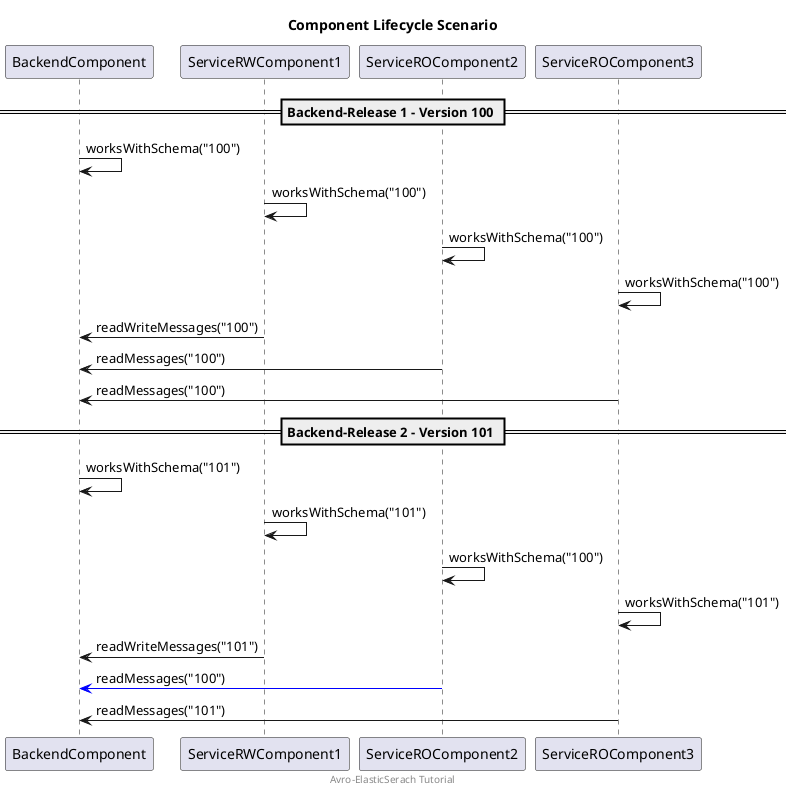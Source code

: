 @startuml
title "Component Lifecycle Scenario"
footer "Avro-ElasticSerach Tutorial"

== Backend-Release 1 - Version 100 ==
BackendComponent -> BackendComponent: worksWithSchema("100")
ServiceRWComponent1 -> ServiceRWComponent1: worksWithSchema("100")
ServiceROComponent2 -> ServiceROComponent2:  worksWithSchema("100")
ServiceROComponent3 -> ServiceROComponent3:  worksWithSchema("100")

ServiceRWComponent1 -> BackendComponent: readWriteMessages("100")
ServiceROComponent2 -> BackendComponent: readMessages("100")
ServiceROComponent3 -> BackendComponent: readMessages("100")

== Backend-Release 2 - Version 101 ==
BackendComponent -> BackendComponent: worksWithSchema("101")
ServiceRWComponent1 -> ServiceRWComponent1: worksWithSchema("101")
ServiceROComponent2 -> ServiceROComponent2:  worksWithSchema("100")
ServiceROComponent3 -> ServiceROComponent3:  worksWithSchema("101")

ServiceRWComponent1 -> BackendComponent: readWriteMessages("101")
ServiceROComponent2 -[#blue]> BackendComponent: readMessages("100")
ServiceROComponent3 -> BackendComponent: readMessages("101")

@enduml